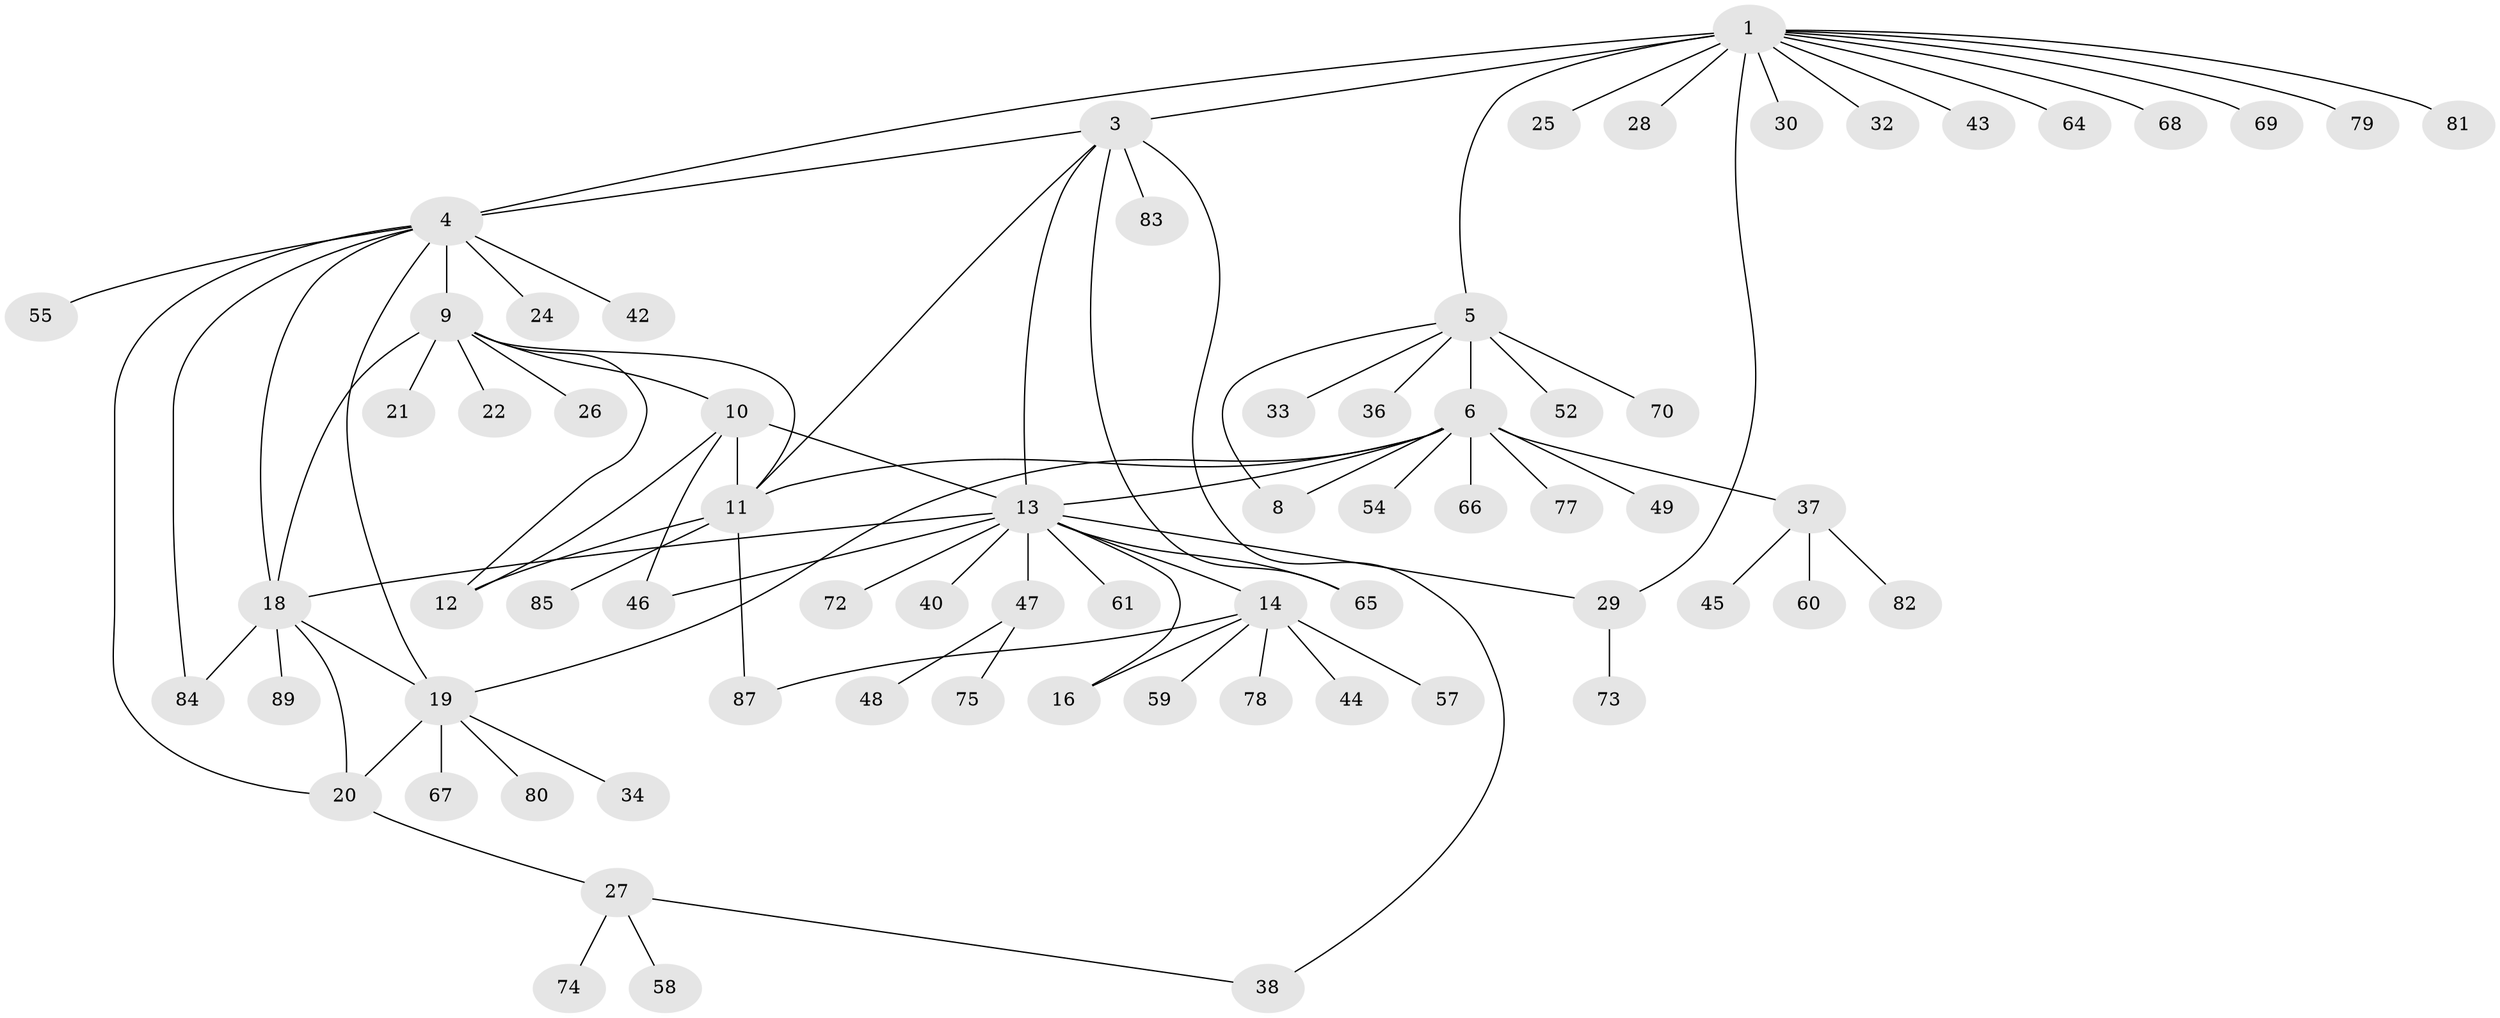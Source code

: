 // original degree distribution, {9: 0.05555555555555555, 8: 0.03333333333333333, 4: 0.03333333333333333, 5: 0.044444444444444446, 3: 0.06666666666666667, 6: 0.011111111111111112, 7: 0.044444444444444446, 10: 0.011111111111111112, 1: 0.5888888888888889, 2: 0.1111111111111111}
// Generated by graph-tools (version 1.1) at 2025/42/03/06/25 10:42:13]
// undirected, 70 vertices, 91 edges
graph export_dot {
graph [start="1"]
  node [color=gray90,style=filled];
  1 [super="+2"];
  3;
  4 [super="+17"];
  5 [super="+35"];
  6 [super="+7"];
  8;
  9 [super="+53"];
  10 [super="+31"];
  11 [super="+50"];
  12;
  13 [super="+15"];
  14 [super="+23"];
  16;
  18 [super="+76"];
  19 [super="+39"];
  20 [super="+63"];
  21;
  22 [super="+86"];
  24;
  25;
  26;
  27 [super="+90"];
  28;
  29 [super="+56"];
  30;
  32;
  33;
  34;
  36;
  37 [super="+41"];
  38 [super="+62"];
  40;
  42;
  43;
  44;
  45;
  46;
  47 [super="+51"];
  48;
  49;
  52;
  54;
  55;
  57;
  58 [super="+71"];
  59;
  60;
  61;
  64;
  65 [super="+88"];
  66;
  67;
  68;
  69;
  70;
  72;
  73;
  74;
  75;
  77;
  78;
  79;
  80;
  81;
  82;
  83;
  84;
  85;
  87;
  89;
  1 -- 3 [weight=2];
  1 -- 4 [weight=2];
  1 -- 5;
  1 -- 29;
  1 -- 43;
  1 -- 64;
  1 -- 69;
  1 -- 79;
  1 -- 32;
  1 -- 68;
  1 -- 81;
  1 -- 25;
  1 -- 28;
  1 -- 30;
  3 -- 4;
  3 -- 11;
  3 -- 38;
  3 -- 83;
  3 -- 13;
  3 -- 65;
  4 -- 9;
  4 -- 42;
  4 -- 18;
  4 -- 19;
  4 -- 20;
  4 -- 84;
  4 -- 55;
  4 -- 24;
  5 -- 6 [weight=2];
  5 -- 8;
  5 -- 33;
  5 -- 36;
  5 -- 52;
  5 -- 70;
  6 -- 8 [weight=2];
  6 -- 11;
  6 -- 13;
  6 -- 19;
  6 -- 37;
  6 -- 49;
  6 -- 54;
  6 -- 66;
  6 -- 77;
  9 -- 10;
  9 -- 11;
  9 -- 12;
  9 -- 18 [weight=2];
  9 -- 21;
  9 -- 22;
  9 -- 26;
  10 -- 11;
  10 -- 12;
  10 -- 13;
  10 -- 46;
  11 -- 12;
  11 -- 87;
  11 -- 85;
  13 -- 14 [weight=2];
  13 -- 16 [weight=2];
  13 -- 46;
  13 -- 65;
  13 -- 40;
  13 -- 72;
  13 -- 47;
  13 -- 18;
  13 -- 29;
  13 -- 61;
  14 -- 16;
  14 -- 44;
  14 -- 57;
  14 -- 59;
  14 -- 78;
  14 -- 87;
  18 -- 19;
  18 -- 20;
  18 -- 89;
  18 -- 84;
  19 -- 20;
  19 -- 34;
  19 -- 67;
  19 -- 80;
  20 -- 27;
  27 -- 38;
  27 -- 58;
  27 -- 74;
  29 -- 73;
  37 -- 45;
  37 -- 60;
  37 -- 82;
  47 -- 48;
  47 -- 75;
}
